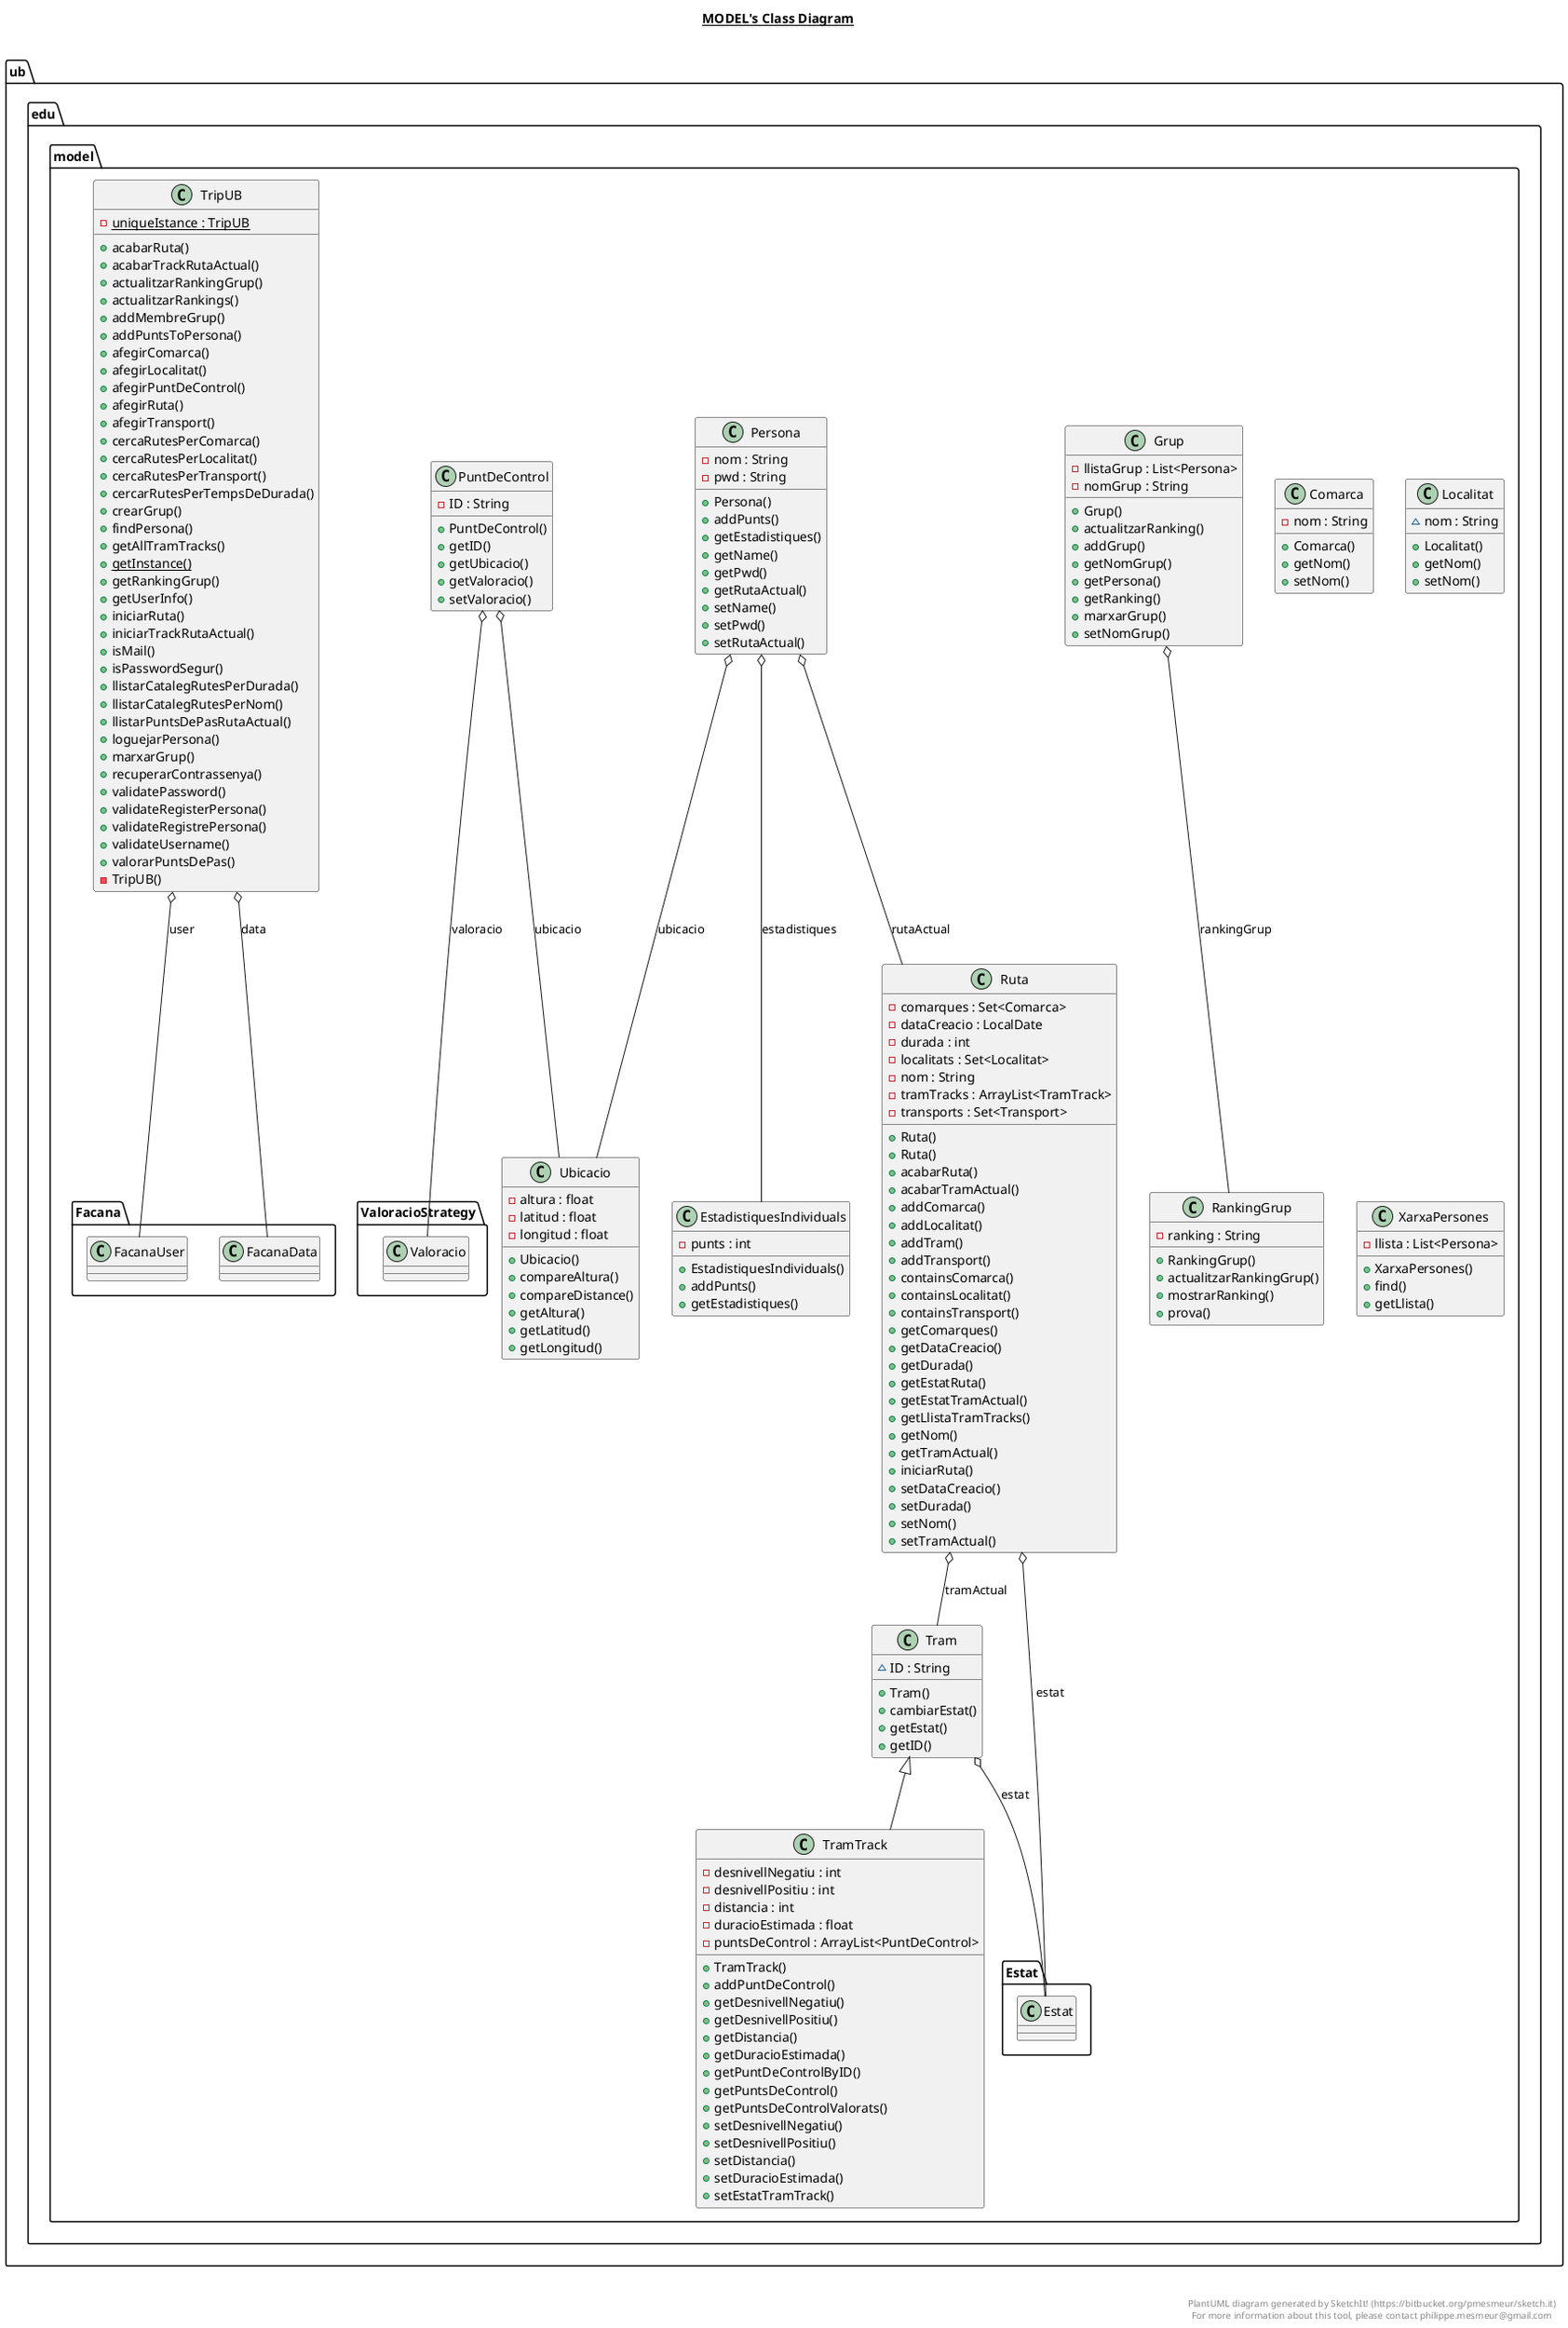 @startuml

title __MODEL's Class Diagram__\n

  namespace ub.edu.model {
    class ub.edu.model.Comarca {
        - nom : String
        + Comarca()
        + getNom()
        + setNom()
    }
  }
  

  namespace ub.edu.model {
    class ub.edu.model.EstadistiquesIndividuals {
        - punts : int
        + EstadistiquesIndividuals()
        + addPunts()
        + getEstadistiques()
    }
  }
  

  namespace ub.edu.model {
    class ub.edu.model.Grup {
        - llistaGrup : List<Persona>
        - nomGrup : String
        + Grup()
        + actualitzarRanking()
        + addGrup()
        + getNomGrup()
        + getPersona()
        + getRanking()
        + marxarGrup()
        + setNomGrup()
    }
  }
  

  namespace ub.edu.model {
    class ub.edu.model.Localitat {
        ~ nom : String
        + Localitat()
        + getNom()
        + setNom()
    }
  }
  

  namespace ub.edu.model {
    class ub.edu.model.Persona {
        - nom : String
        - pwd : String
        + Persona()
        + addPunts()
        + getEstadistiques()
        + getName()
        + getPwd()
        + getRutaActual()
        + setName()
        + setPwd()
        + setRutaActual()
    }
  }
  

  namespace ub.edu.model {
    class ub.edu.model.PuntDeControl {
        - ID : String
        + PuntDeControl()
        + getID()
        + getUbicacio()
        + getValoracio()
        + setValoracio()
    }
  }
  

  namespace ub.edu.model {
    class ub.edu.model.RankingGrup {
        - ranking : String
        + RankingGrup()
        + actualitzarRankingGrup()
        + mostrarRanking()
        + prova()
    }
  }
  

  namespace ub.edu.model {
    class ub.edu.model.Ruta {
        - comarques : Set<Comarca>
        - dataCreacio : LocalDate
        - durada : int
        - localitats : Set<Localitat>
        - nom : String
        - tramTracks : ArrayList<TramTrack>
        - transports : Set<Transport>
        + Ruta()
        + Ruta()
        + acabarRuta()
        + acabarTramActual()
        + addComarca()
        + addLocalitat()
        + addTram()
        + addTransport()
        + containsComarca()
        + containsLocalitat()
        + containsTransport()
        + getComarques()
        + getDataCreacio()
        + getDurada()
        + getEstatRuta()
        + getEstatTramActual()
        + getLlistaTramTracks()
        + getNom()
        + getTramActual()
        + iniciarRuta()
        + setDataCreacio()
        + setDurada()
        + setNom()
        + setTramActual()
    }
  }
  

  namespace ub.edu.model {
    class ub.edu.model.Tram {
        ~ ID : String
        + Tram()
        + cambiarEstat()
        + getEstat()
        + getID()
    }
  }
  

  namespace ub.edu.model {
    class ub.edu.model.TramTrack {
        - desnivellNegatiu : int
        - desnivellPositiu : int
        - distancia : int
        - duracioEstimada : float
        - puntsDeControl : ArrayList<PuntDeControl>
        + TramTrack()
        + addPuntDeControl()
        + getDesnivellNegatiu()
        + getDesnivellPositiu()
        + getDistancia()
        + getDuracioEstimada()
        + getPuntDeControlByID()
        + getPuntsDeControl()
        + getPuntsDeControlValorats()
        + setDesnivellNegatiu()
        + setDesnivellPositiu()
        + setDistancia()
        + setDuracioEstimada()
        + setEstatTramTrack()
    }
  }
  

  namespace ub.edu.model {
    class ub.edu.model.TripUB {
        {static} - uniqueIstance : TripUB
        + acabarRuta()
        + acabarTrackRutaActual()
        + actualitzarRankingGrup()
        + actualitzarRankings()
        + addMembreGrup()
        + addPuntsToPersona()
        + afegirComarca()
        + afegirLocalitat()
        + afegirPuntDeControl()
        + afegirRuta()
        + afegirTransport()
        + cercaRutesPerComarca()
        + cercaRutesPerLocalitat()
        + cercaRutesPerTransport()
        + cercarRutesPerTempsDeDurada()
        + crearGrup()
        + findPersona()
        + getAllTramTracks()
        {static} + getInstance()
        + getRankingGrup()
        + getUserInfo()
        + iniciarRuta()
        + iniciarTrackRutaActual()
        + isMail()
        + isPasswordSegur()
        + llistarCatalegRutesPerDurada()
        + llistarCatalegRutesPerNom()
        + llistarPuntsDePasRutaActual()
        + loguejarPersona()
        + marxarGrup()
        + recuperarContrassenya()
        + validatePassword()
        + validateRegisterPersona()
        + validateRegistrePersona()
        + validateUsername()
        + valorarPuntsDePas()
        - TripUB()
    }
  }
  

  namespace ub.edu.model {
    class ub.edu.model.Ubicacio {
        - altura : float
        - latitud : float
        - longitud : float
        + Ubicacio()
        + compareAltura()
        + compareDistance()
        + getAltura()
        + getLatitud()
        + getLongitud()
    }
  }
  

  namespace ub.edu.model {
    class ub.edu.model.XarxaPersones {
        - llista : List<Persona>
        + XarxaPersones()
        + find()
        + getLlista()
    }
  }
  

  ub.edu.model.Grup o-- ub.edu.model.RankingGrup : rankingGrup
  ub.edu.model.Persona o-- ub.edu.model.EstadistiquesIndividuals : estadistiques
  ub.edu.model.Persona o-- ub.edu.model.Ruta : rutaActual
  ub.edu.model.Persona o-- ub.edu.model.Ubicacio : ubicacio
  ub.edu.model.PuntDeControl o-- ub.edu.model.Ubicacio : ubicacio
  ub.edu.model.PuntDeControl o-- ub.edu.model.ValoracioStrategy.Valoracio : valoracio
  ub.edu.model.Ruta o-- ub.edu.model.Estat.Estat : estat
  ub.edu.model.Ruta o-- ub.edu.model.Tram : tramActual
  ub.edu.model.Tram o-- ub.edu.model.Estat.Estat : estat
  ub.edu.model.TramTrack -up-|> ub.edu.model.Tram
  ub.edu.model.TripUB o-- ub.edu.model.Facana.FacanaData : data
  ub.edu.model.TripUB o-- ub.edu.model.Facana.FacanaUser : user


right footer


PlantUML diagram generated by SketchIt! (https://bitbucket.org/pmesmeur/sketch.it)
For more information about this tool, please contact philippe.mesmeur@gmail.com
endfooter

@enduml
